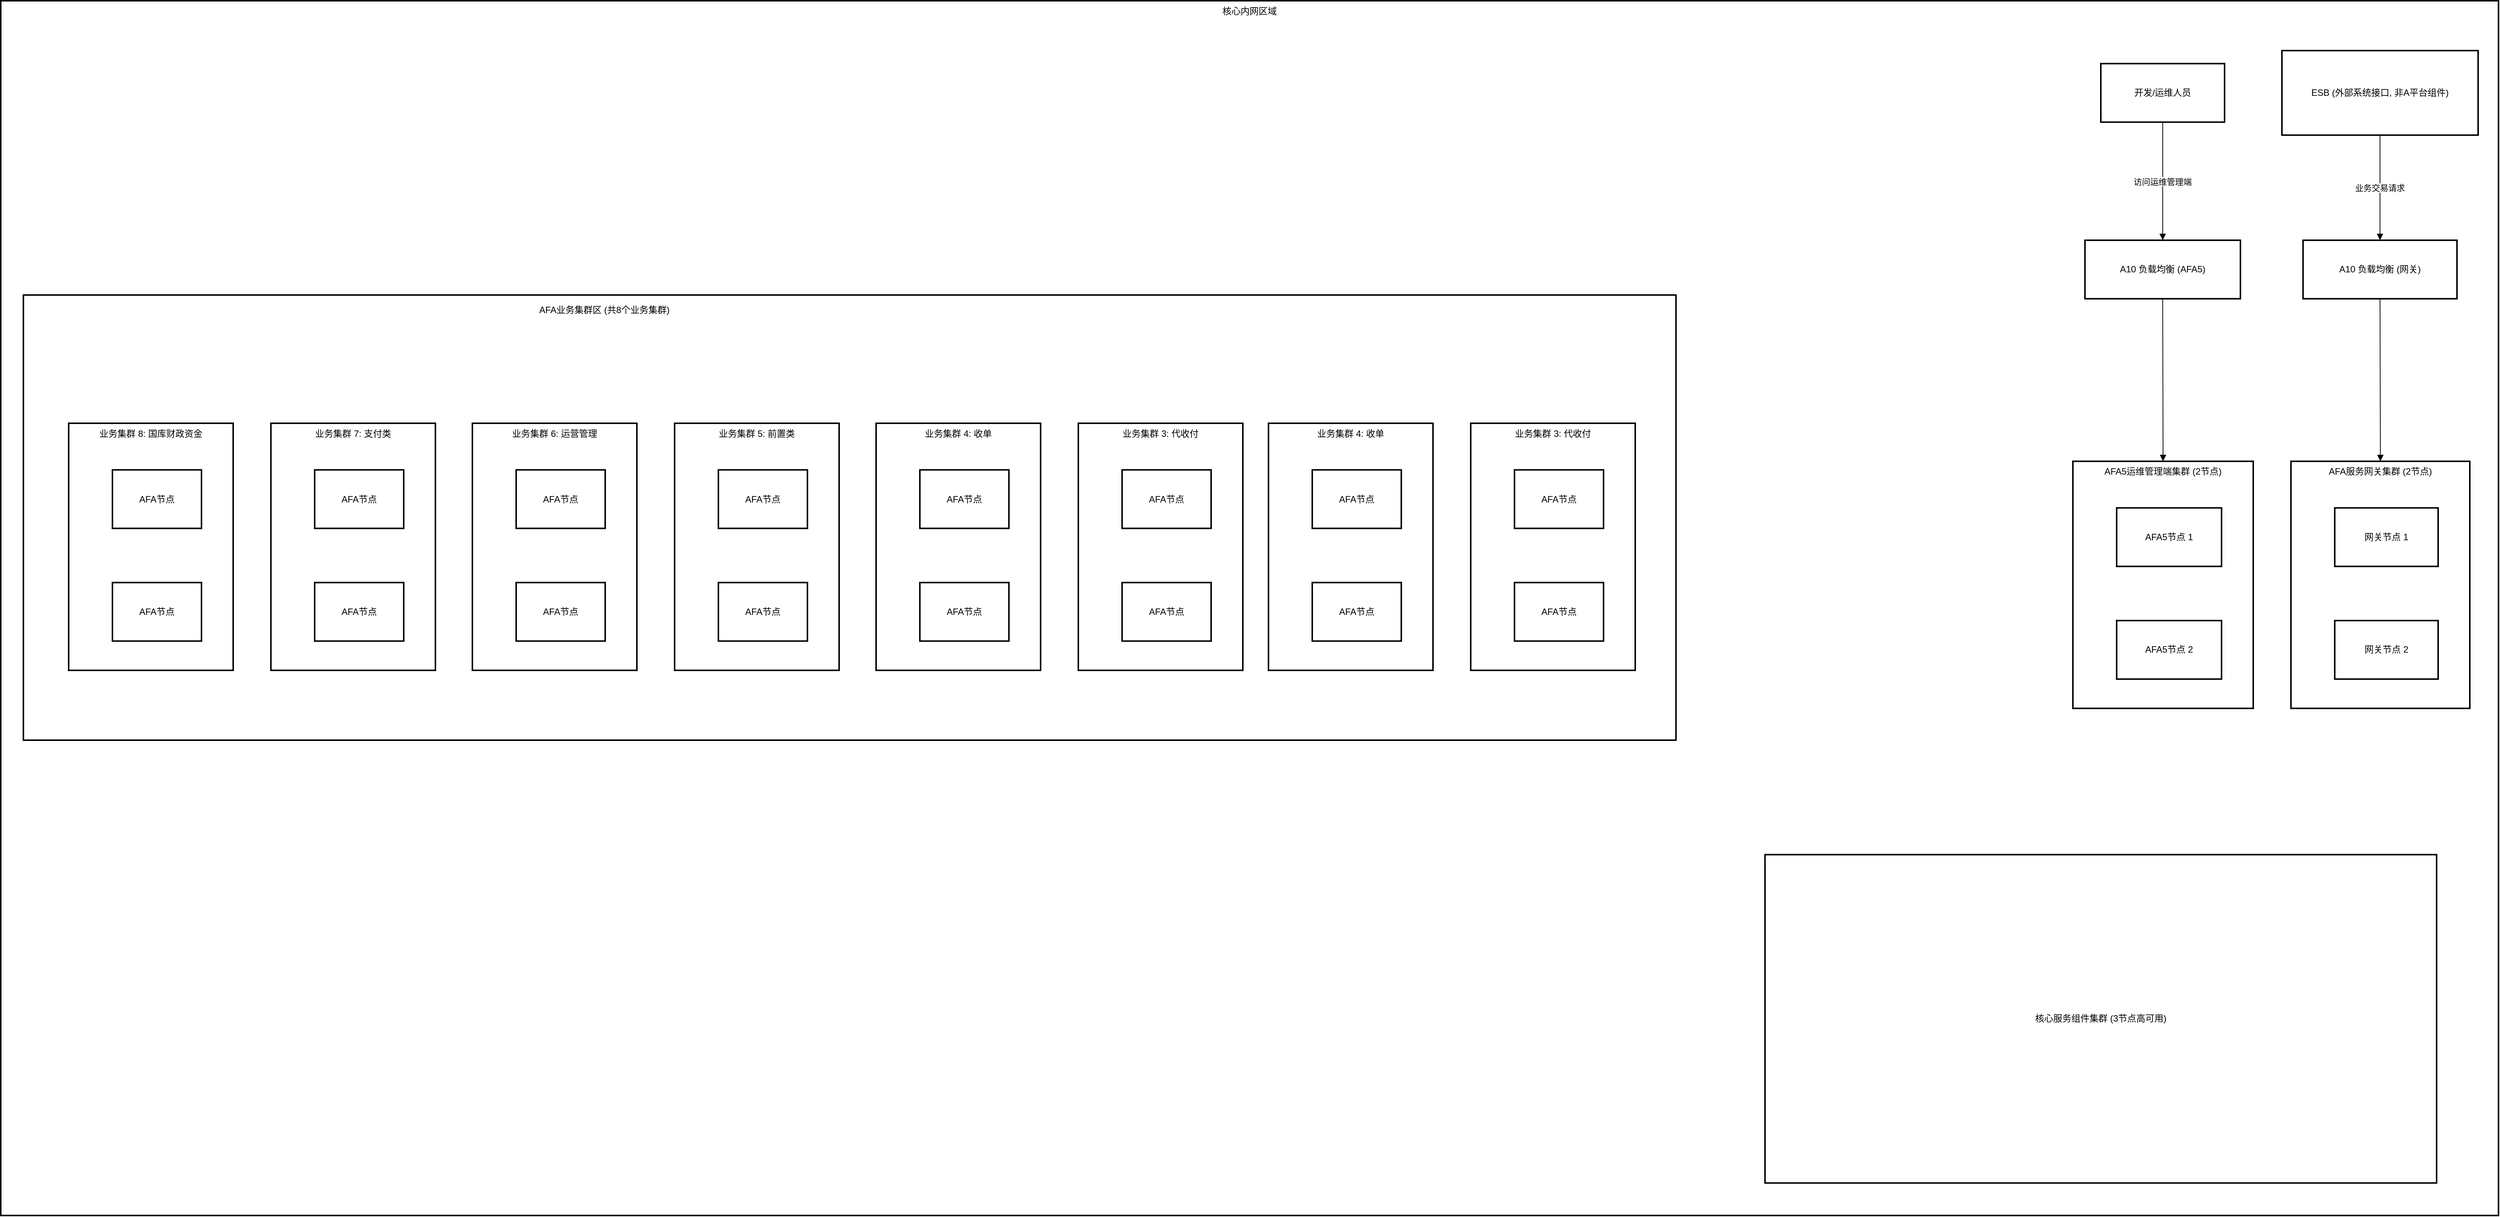 <mxfile version="26.2.12">
  <diagram id="hxaA7ptd2vcBufkKbSyP" name="第 6 页">
    <mxGraphModel dx="4587" dy="3251" grid="1" gridSize="10" guides="1" tooltips="1" connect="1" arrows="1" fold="1" page="1" pageScale="1" pageWidth="827" pageHeight="1169" math="0" shadow="0">
      <root>
        <mxCell id="0" />
        <mxCell id="1" parent="0" />
        <mxCell id="TnUPEMsU65kMXo9H1k3O-1" value="核心内网区域" style="whiteSpace=wrap;strokeWidth=2;verticalAlign=top;" vertex="1" parent="1">
          <mxGeometry x="-360" y="-130" width="3310" height="1610" as="geometry" />
        </mxCell>
        <mxCell id="TnUPEMsU65kMXo9H1k3O-5" value=" 开发/运维人员" style="whiteSpace=wrap;strokeWidth=2;" vertex="1" parent="TnUPEMsU65kMXo9H1k3O-1">
          <mxGeometry x="2783" y="83.301" width="164" height="77.556" as="geometry" />
        </mxCell>
        <mxCell id="TnUPEMsU65kMXo9H1k3O-6" value=" A10 负载均衡 (AFA5)" style="whiteSpace=wrap;strokeWidth=2;" vertex="1" parent="TnUPEMsU65kMXo9H1k3O-1">
          <mxGeometry x="2762" y="317.404" width="206" height="77.556" as="geometry" />
        </mxCell>
        <mxCell id="TnUPEMsU65kMXo9H1k3O-7" value="ESB (外部系统接口, 非A平台组件)" style="whiteSpace=wrap;strokeWidth=2;" vertex="1" parent="TnUPEMsU65kMXo9H1k3O-1">
          <mxGeometry x="3023" y="66.066" width="260" height="112.025" as="geometry" />
        </mxCell>
        <mxCell id="TnUPEMsU65kMXo9H1k3O-8" value=" A10 负载均衡 (网关)" style="whiteSpace=wrap;strokeWidth=2;" vertex="1" parent="TnUPEMsU65kMXo9H1k3O-1">
          <mxGeometry x="3051" y="317.404" width="204" height="77.556" as="geometry" />
        </mxCell>
        <mxCell id="TnUPEMsU65kMXo9H1k3O-9" value=" AFA节点" style="whiteSpace=wrap;strokeWidth=2;" vertex="1" parent="TnUPEMsU65kMXo9H1k3O-1">
          <mxGeometry x="102" y="735.343" width="118" height="77.556" as="geometry" />
        </mxCell>
        <mxCell id="TnUPEMsU65kMXo9H1k3O-10" value=" 注册中心 (Eureka)" style="whiteSpace=wrap;strokeWidth=2;" vertex="1" parent="TnUPEMsU65kMXo9H1k3O-1">
          <mxGeometry x="2860" y="1311.267" width="189" height="77.556" as="geometry" />
        </mxCell>
        <mxCell id="TnUPEMsU65kMXo9H1k3O-11" value=" 调度中心 (CMC)" style="whiteSpace=wrap;strokeWidth=2;" vertex="1" parent="TnUPEMsU65kMXo9H1k3O-1">
          <mxGeometry x="2639" y="1311.267" width="171" height="77.556" as="geometry" />
        </mxCell>
        <mxCell id="TnUPEMsU65kMXo9H1k3O-12" value=" 配置中心 (Zookeeper)" style="whiteSpace=wrap;strokeWidth=2;" vertex="1" parent="TnUPEMsU65kMXo9H1k3O-1">
          <mxGeometry x="2373" y="1311.267" width="216" height="77.556" as="geometry" />
        </mxCell>
        <mxCell id="TnUPEMsU65kMXo9H1k3O-13" value=" AFA节点" style="whiteSpace=wrap;strokeWidth=2;" vertex="1" parent="TnUPEMsU65kMXo9H1k3O-1">
          <mxGeometry x="497" y="735.343" width="118" height="77.556" as="geometry" />
        </mxCell>
        <mxCell id="TnUPEMsU65kMXo9H1k3O-14" value="AFA5运维管理端集群 (2节点)" style="whiteSpace=wrap;strokeWidth=2;verticalAlign=top;" vertex="1" parent="TnUPEMsU65kMXo9H1k3O-1">
          <mxGeometry x="2746" y="610.393" width="239" height="327.458" as="geometry" />
        </mxCell>
        <mxCell id="TnUPEMsU65kMXo9H1k3O-15" value=" AFA5节点 1" style="whiteSpace=wrap;strokeWidth=2;" vertex="1" parent="TnUPEMsU65kMXo9H1k3O-14">
          <mxGeometry x="58" y="61.757" width="139" height="77.556" as="geometry" />
        </mxCell>
        <mxCell id="TnUPEMsU65kMXo9H1k3O-16" value=" AFA5节点 2" style="whiteSpace=wrap;strokeWidth=2;" vertex="1" parent="TnUPEMsU65kMXo9H1k3O-14">
          <mxGeometry x="58" y="211.124" width="139" height="77.556" as="geometry" />
        </mxCell>
        <mxCell id="TnUPEMsU65kMXo9H1k3O-17" value="AFA服务网关集群 (2节点)" style="whiteSpace=wrap;strokeWidth=2;verticalAlign=top;" vertex="1" parent="TnUPEMsU65kMXo9H1k3O-1">
          <mxGeometry x="3035" y="610.393" width="237" height="327.458" as="geometry" />
        </mxCell>
        <mxCell id="TnUPEMsU65kMXo9H1k3O-18" value=" 网关节点 1" style="whiteSpace=wrap;strokeWidth=2;" vertex="1" parent="TnUPEMsU65kMXo9H1k3O-17">
          <mxGeometry x="58" y="61.757" width="137" height="77.556" as="geometry" />
        </mxCell>
        <mxCell id="TnUPEMsU65kMXo9H1k3O-19" value=" 网关节点 2" style="whiteSpace=wrap;strokeWidth=2;" vertex="1" parent="TnUPEMsU65kMXo9H1k3O-17">
          <mxGeometry x="58" y="211.124" width="137" height="77.556" as="geometry" />
        </mxCell>
        <mxCell id="TnUPEMsU65kMXo9H1k3O-20" value="" style="whiteSpace=wrap;strokeWidth=2;" vertex="1" parent="TnUPEMsU65kMXo9H1k3O-1">
          <mxGeometry x="30" y="390" width="2190" height="590" as="geometry" />
        </mxCell>
        <mxCell id="TnUPEMsU65kMXo9H1k3O-21" value="业务集群 7: 支付类" style="whiteSpace=wrap;strokeWidth=2;verticalAlign=top;" vertex="1" parent="TnUPEMsU65kMXo9H1k3O-1">
          <mxGeometry x="358" y="559.996" width="218" height="327.458" as="geometry" />
        </mxCell>
        <mxCell id="TnUPEMsU65kMXo9H1k3O-22" value=" AFA节点" style="whiteSpace=wrap;strokeWidth=2;" vertex="1" parent="TnUPEMsU65kMXo9H1k3O-21">
          <mxGeometry x="58" y="61.757" width="118" height="77.556" as="geometry" />
        </mxCell>
        <mxCell id="TnUPEMsU65kMXo9H1k3O-23" value=" AFA节点" style="whiteSpace=wrap;strokeWidth=2;" vertex="1" parent="TnUPEMsU65kMXo9H1k3O-21">
          <mxGeometry x="58" y="211.124" width="118" height="77.556" as="geometry" />
        </mxCell>
        <mxCell id="TnUPEMsU65kMXo9H1k3O-24" value="业务集群 6: 运营管理" style="whiteSpace=wrap;strokeWidth=2;verticalAlign=top;" vertex="1" parent="TnUPEMsU65kMXo9H1k3O-1">
          <mxGeometry x="625" y="559.996" width="218" height="327.458" as="geometry" />
        </mxCell>
        <mxCell id="TnUPEMsU65kMXo9H1k3O-25" value=" AFA节点" style="whiteSpace=wrap;strokeWidth=2;" vertex="1" parent="TnUPEMsU65kMXo9H1k3O-24">
          <mxGeometry x="58" y="61.757" width="118" height="77.556" as="geometry" />
        </mxCell>
        <mxCell id="TnUPEMsU65kMXo9H1k3O-26" value=" AFA节点" style="whiteSpace=wrap;strokeWidth=2;" vertex="1" parent="TnUPEMsU65kMXo9H1k3O-24">
          <mxGeometry x="58" y="211.124" width="118" height="77.556" as="geometry" />
        </mxCell>
        <mxCell id="TnUPEMsU65kMXo9H1k3O-27" value="业务集群 5: 前置类" style="whiteSpace=wrap;strokeWidth=2;verticalAlign=top;" vertex="1" parent="TnUPEMsU65kMXo9H1k3O-1">
          <mxGeometry x="893" y="559.996" width="218" height="327.458" as="geometry" />
        </mxCell>
        <mxCell id="TnUPEMsU65kMXo9H1k3O-28" value=" AFA节点" style="whiteSpace=wrap;strokeWidth=2;" vertex="1" parent="TnUPEMsU65kMXo9H1k3O-27">
          <mxGeometry x="58" y="61.757" width="118" height="77.556" as="geometry" />
        </mxCell>
        <mxCell id="TnUPEMsU65kMXo9H1k3O-29" value=" AFA节点" style="whiteSpace=wrap;strokeWidth=2;" vertex="1" parent="TnUPEMsU65kMXo9H1k3O-27">
          <mxGeometry x="58" y="211.124" width="118" height="77.556" as="geometry" />
        </mxCell>
        <mxCell id="TnUPEMsU65kMXo9H1k3O-30" value="业务集群 4: 收单" style="whiteSpace=wrap;strokeWidth=2;verticalAlign=top;" vertex="1" parent="TnUPEMsU65kMXo9H1k3O-1">
          <mxGeometry x="1160" y="559.996" width="218" height="327.458" as="geometry" />
        </mxCell>
        <mxCell id="TnUPEMsU65kMXo9H1k3O-31" value=" AFA节点" style="whiteSpace=wrap;strokeWidth=2;" vertex="1" parent="TnUPEMsU65kMXo9H1k3O-30">
          <mxGeometry x="58" y="61.757" width="118" height="77.556" as="geometry" />
        </mxCell>
        <mxCell id="TnUPEMsU65kMXo9H1k3O-32" value=" AFA节点" style="whiteSpace=wrap;strokeWidth=2;" vertex="1" parent="TnUPEMsU65kMXo9H1k3O-30">
          <mxGeometry x="58" y="211.124" width="118" height="77.556" as="geometry" />
        </mxCell>
        <mxCell id="TnUPEMsU65kMXo9H1k3O-33" value="业务集群 3: 代收付" style="whiteSpace=wrap;strokeWidth=2;verticalAlign=top;" vertex="1" parent="TnUPEMsU65kMXo9H1k3O-1">
          <mxGeometry x="1428" y="559.996" width="218" height="327.458" as="geometry" />
        </mxCell>
        <mxCell id="TnUPEMsU65kMXo9H1k3O-34" value=" AFA节点" style="whiteSpace=wrap;strokeWidth=2;" vertex="1" parent="TnUPEMsU65kMXo9H1k3O-33">
          <mxGeometry x="58" y="61.757" width="118" height="77.556" as="geometry" />
        </mxCell>
        <mxCell id="TnUPEMsU65kMXo9H1k3O-35" value=" AFA节点" style="whiteSpace=wrap;strokeWidth=2;" vertex="1" parent="TnUPEMsU65kMXo9H1k3O-33">
          <mxGeometry x="58" y="211.124" width="118" height="77.556" as="geometry" />
        </mxCell>
        <mxCell id="TnUPEMsU65kMXo9H1k3O-40" value="核心服务组件集群 (3节点高可用)" style="whiteSpace=wrap;strokeWidth=2;" vertex="1" parent="TnUPEMsU65kMXo9H1k3O-1">
          <mxGeometry x="2338" y="1131.74" width="890" height="435.174" as="geometry" />
        </mxCell>
        <mxCell id="TnUPEMsU65kMXo9H1k3O-41" value="访问运维管理端" style="curved=1;startArrow=none;endArrow=block;exitX=0.5;exitY=0.99;entryX=0.5;entryY=0;rounded=0;" edge="1" parent="TnUPEMsU65kMXo9H1k3O-1" source="TnUPEMsU65kMXo9H1k3O-5" target="TnUPEMsU65kMXo9H1k3O-6">
          <mxGeometry relative="1" as="geometry">
            <Array as="points" />
          </mxGeometry>
        </mxCell>
        <mxCell id="TnUPEMsU65kMXo9H1k3O-42" value="业务交易请求" style="curved=1;startArrow=none;endArrow=block;exitX=0.5;exitY=0.99;entryX=0.5;entryY=0;rounded=0;" edge="1" parent="TnUPEMsU65kMXo9H1k3O-1" source="TnUPEMsU65kMXo9H1k3O-7" target="TnUPEMsU65kMXo9H1k3O-8">
          <mxGeometry relative="1" as="geometry">
            <Array as="points" />
          </mxGeometry>
        </mxCell>
        <mxCell id="TnUPEMsU65kMXo9H1k3O-49" value="" style="curved=1;startArrow=none;endArrow=block;exitX=0.5;exitY=1;entryX=0.5;entryY=0;rounded=0;" edge="1" parent="TnUPEMsU65kMXo9H1k3O-1" source="TnUPEMsU65kMXo9H1k3O-6" target="TnUPEMsU65kMXo9H1k3O-14">
          <mxGeometry relative="1" as="geometry">
            <Array as="points" />
          </mxGeometry>
        </mxCell>
        <mxCell id="TnUPEMsU65kMXo9H1k3O-50" value="" style="curved=1;startArrow=none;endArrow=block;exitX=0.5;exitY=1;entryX=0.5;entryY=0;rounded=0;" edge="1" parent="TnUPEMsU65kMXo9H1k3O-1" source="TnUPEMsU65kMXo9H1k3O-8" target="TnUPEMsU65kMXo9H1k3O-17">
          <mxGeometry relative="1" as="geometry">
            <Array as="points" />
          </mxGeometry>
        </mxCell>
        <mxCell id="TnUPEMsU65kMXo9H1k3O-2" value="业务集群 8: 国库财政资金" style="whiteSpace=wrap;strokeWidth=2;verticalAlign=top;" vertex="1" parent="TnUPEMsU65kMXo9H1k3O-1">
          <mxGeometry x="90" y="559.996" width="218" height="327.458" as="geometry" />
        </mxCell>
        <mxCell id="TnUPEMsU65kMXo9H1k3O-3" value=" AFA节点" style="whiteSpace=wrap;strokeWidth=2;" vertex="1" parent="TnUPEMsU65kMXo9H1k3O-2">
          <mxGeometry x="58" y="61.757" width="118" height="77.556" as="geometry" />
        </mxCell>
        <mxCell id="TnUPEMsU65kMXo9H1k3O-4" value=" AFA节点" style="whiteSpace=wrap;strokeWidth=2;" vertex="1" parent="TnUPEMsU65kMXo9H1k3O-2">
          <mxGeometry x="58" y="211.124" width="118" height="77.556" as="geometry" />
        </mxCell>
        <mxCell id="TnUPEMsU65kMXo9H1k3O-56" value="AFA业务集群区 (共8个业务集群)" style="text;strokeColor=none;align=center;fillColor=none;html=1;verticalAlign=middle;whiteSpace=wrap;rounded=0;" vertex="1" parent="TnUPEMsU65kMXo9H1k3O-1">
          <mxGeometry x="640" y="394.96" width="320" height="30" as="geometry" />
        </mxCell>
        <mxCell id="TnUPEMsU65kMXo9H1k3O-57" value="业务集群 4: 收单" style="whiteSpace=wrap;strokeWidth=2;verticalAlign=top;" vertex="1" parent="TnUPEMsU65kMXo9H1k3O-1">
          <mxGeometry x="1680" y="559.996" width="218" height="327.458" as="geometry" />
        </mxCell>
        <mxCell id="TnUPEMsU65kMXo9H1k3O-58" value=" AFA节点" style="whiteSpace=wrap;strokeWidth=2;" vertex="1" parent="TnUPEMsU65kMXo9H1k3O-57">
          <mxGeometry x="58" y="61.757" width="118" height="77.556" as="geometry" />
        </mxCell>
        <mxCell id="TnUPEMsU65kMXo9H1k3O-59" value=" AFA节点" style="whiteSpace=wrap;strokeWidth=2;" vertex="1" parent="TnUPEMsU65kMXo9H1k3O-57">
          <mxGeometry x="58" y="211.124" width="118" height="77.556" as="geometry" />
        </mxCell>
        <mxCell id="TnUPEMsU65kMXo9H1k3O-60" value="业务集群 3: 代收付" style="whiteSpace=wrap;strokeWidth=2;verticalAlign=top;" vertex="1" parent="TnUPEMsU65kMXo9H1k3O-1">
          <mxGeometry x="1948" y="559.996" width="218" height="327.458" as="geometry" />
        </mxCell>
        <mxCell id="TnUPEMsU65kMXo9H1k3O-61" value=" AFA节点" style="whiteSpace=wrap;strokeWidth=2;" vertex="1" parent="TnUPEMsU65kMXo9H1k3O-60">
          <mxGeometry x="58" y="61.757" width="118" height="77.556" as="geometry" />
        </mxCell>
        <mxCell id="TnUPEMsU65kMXo9H1k3O-62" value=" AFA节点" style="whiteSpace=wrap;strokeWidth=2;" vertex="1" parent="TnUPEMsU65kMXo9H1k3O-60">
          <mxGeometry x="58" y="211.124" width="118" height="77.556" as="geometry" />
        </mxCell>
      </root>
    </mxGraphModel>
  </diagram>
</mxfile>
